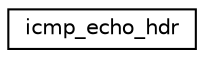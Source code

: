 digraph "Graphical Class Hierarchy"
{
 // LATEX_PDF_SIZE
  edge [fontname="Helvetica",fontsize="10",labelfontname="Helvetica",labelfontsize="10"];
  node [fontname="Helvetica",fontsize="10",shape=record];
  rankdir="LR";
  Node0 [label="icmp_echo_hdr",height=0.2,width=0.4,color="black", fillcolor="white", style="filled",URL="$structicmp__echo__hdr.html",tooltip=" "];
}
